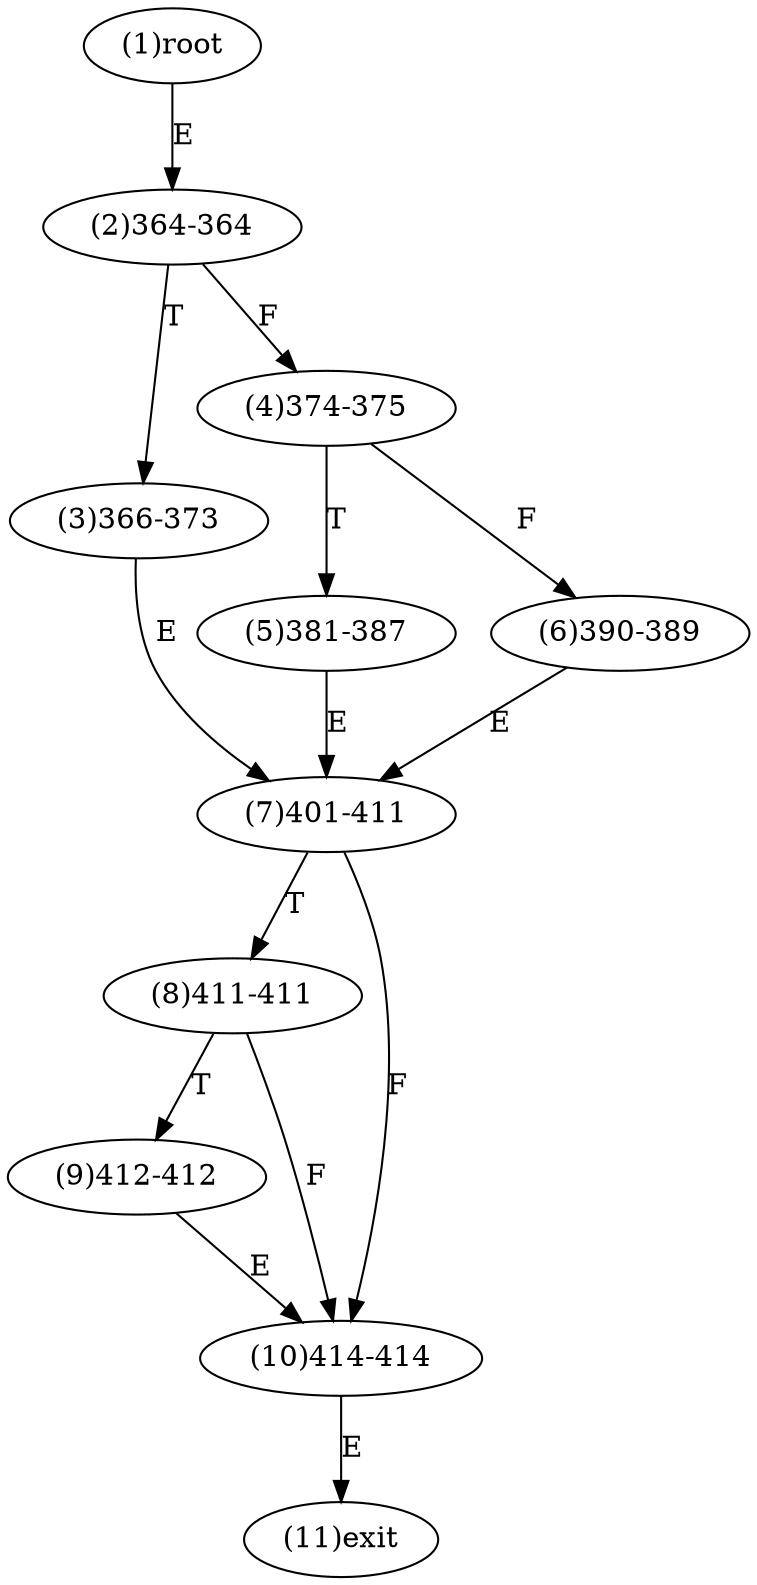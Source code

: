 digraph "" { 
1[ label="(1)root"];
2[ label="(2)364-364"];
3[ label="(3)366-373"];
4[ label="(4)374-375"];
5[ label="(5)381-387"];
6[ label="(6)390-389"];
7[ label="(7)401-411"];
8[ label="(8)411-411"];
9[ label="(9)412-412"];
10[ label="(10)414-414"];
11[ label="(11)exit"];
1->2[ label="E"];
2->4[ label="F"];
2->3[ label="T"];
3->7[ label="E"];
4->6[ label="F"];
4->5[ label="T"];
5->7[ label="E"];
6->7[ label="E"];
7->10[ label="F"];
7->8[ label="T"];
8->10[ label="F"];
8->9[ label="T"];
9->10[ label="E"];
10->11[ label="E"];
}